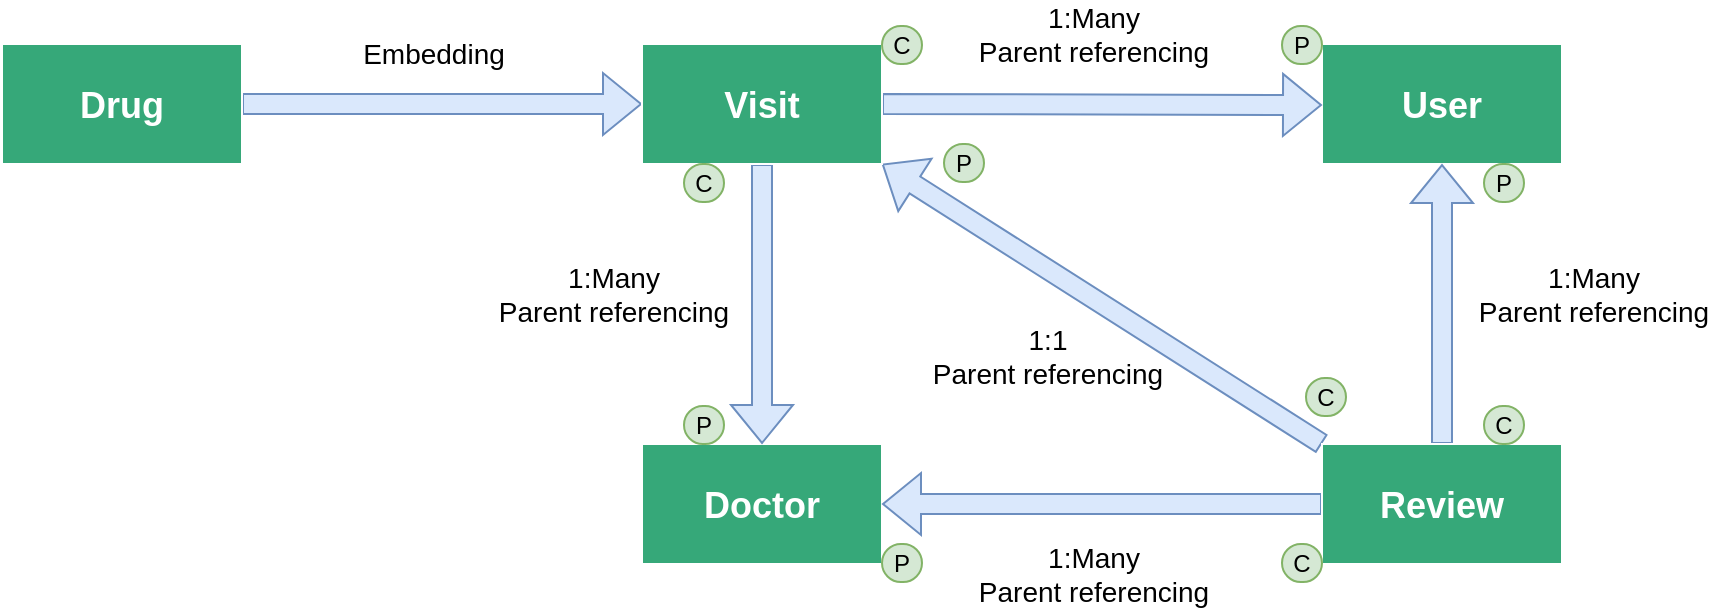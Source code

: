 <mxfile version="24.7.17">
  <diagram name="Page-1" id="1oNJ7njzPxzll-vvgYID">
    <mxGraphModel dx="951" dy="404" grid="1" gridSize="10" guides="1" tooltips="1" connect="1" arrows="1" fold="1" page="1" pageScale="1" pageWidth="1400" pageHeight="850" math="0" shadow="0">
      <root>
        <mxCell id="0" />
        <mxCell id="1" parent="0" />
        <mxCell id="iOw2Lqcm3NnSTYUkeEW9-10" value="&lt;h2 style=&quot;line-height: 100%;&quot;&gt;&lt;font color=&quot;#ffffff&quot;&gt;User&lt;/font&gt;&lt;/h2&gt;" style="rounded=0;whiteSpace=wrap;html=1;fillColor=#36A879;strokeColor=#FFFFFF;" vertex="1" parent="1">
          <mxGeometry x="949" y="280" width="120" height="60" as="geometry" />
        </mxCell>
        <mxCell id="iOw2Lqcm3NnSTYUkeEW9-11" value="&lt;h2 style=&quot;line-height: 100%;&quot;&gt;&lt;font color=&quot;#ffffff&quot;&gt;Doctor&lt;/font&gt;&lt;/h2&gt;" style="rounded=0;whiteSpace=wrap;html=1;fillColor=#36A879;strokeColor=#FFFFFF;" vertex="1" parent="1">
          <mxGeometry x="609" y="480" width="120" height="60" as="geometry" />
        </mxCell>
        <mxCell id="iOw2Lqcm3NnSTYUkeEW9-30" style="edgeStyle=none;shape=flexArrow;rounded=0;orthogonalLoop=1;jettySize=auto;html=1;entryX=0;entryY=0.5;entryDx=0;entryDy=0;fillColor=#dae8fc;strokeColor=#6c8ebf;" edge="1" parent="1" source="iOw2Lqcm3NnSTYUkeEW9-13" target="iOw2Lqcm3NnSTYUkeEW9-12">
          <mxGeometry relative="1" as="geometry" />
        </mxCell>
        <mxCell id="iOw2Lqcm3NnSTYUkeEW9-13" value="&lt;h2 style=&quot;line-height: 100%;&quot;&gt;&lt;font color=&quot;#ffffff&quot;&gt;Drug&lt;/font&gt;&lt;/h2&gt;" style="rounded=0;whiteSpace=wrap;html=1;fillColor=#36A879;strokeColor=#FFFFFF;" vertex="1" parent="1">
          <mxGeometry x="289" y="280" width="120" height="60" as="geometry" />
        </mxCell>
        <mxCell id="iOw2Lqcm3NnSTYUkeEW9-26" style="edgeStyle=none;shape=flexArrow;rounded=0;orthogonalLoop=1;jettySize=auto;html=1;exitX=0;exitY=0;exitDx=0;exitDy=0;entryX=1;entryY=1;entryDx=0;entryDy=0;fillColor=#dae8fc;strokeColor=#6c8ebf;" edge="1" parent="1" source="iOw2Lqcm3NnSTYUkeEW9-17" target="iOw2Lqcm3NnSTYUkeEW9-12">
          <mxGeometry relative="1" as="geometry" />
        </mxCell>
        <mxCell id="iOw2Lqcm3NnSTYUkeEW9-27" style="edgeStyle=none;shape=flexArrow;rounded=0;orthogonalLoop=1;jettySize=auto;html=1;entryX=0.5;entryY=1;entryDx=0;entryDy=0;fillColor=#dae8fc;strokeColor=#6c8ebf;" edge="1" parent="1" source="iOw2Lqcm3NnSTYUkeEW9-17" target="iOw2Lqcm3NnSTYUkeEW9-10">
          <mxGeometry relative="1" as="geometry" />
        </mxCell>
        <mxCell id="iOw2Lqcm3NnSTYUkeEW9-29" style="edgeStyle=none;shape=flexArrow;rounded=0;orthogonalLoop=1;jettySize=auto;html=1;exitX=0;exitY=0.5;exitDx=0;exitDy=0;entryX=1;entryY=0.5;entryDx=0;entryDy=0;fillColor=#dae8fc;strokeColor=#6c8ebf;" edge="1" parent="1" source="iOw2Lqcm3NnSTYUkeEW9-17" target="iOw2Lqcm3NnSTYUkeEW9-11">
          <mxGeometry relative="1" as="geometry" />
        </mxCell>
        <mxCell id="iOw2Lqcm3NnSTYUkeEW9-17" value="&lt;h2 style=&quot;line-height: 100%;&quot;&gt;&lt;font color=&quot;#ffffff&quot;&gt;Review&lt;/font&gt;&lt;/h2&gt;" style="rounded=0;whiteSpace=wrap;html=1;fillColor=#36A879;strokeColor=#FFFFFF;" vertex="1" parent="1">
          <mxGeometry x="949" y="480" width="120" height="60" as="geometry" />
        </mxCell>
        <mxCell id="iOw2Lqcm3NnSTYUkeEW9-25" style="edgeStyle=none;shape=flexArrow;rounded=0;orthogonalLoop=1;jettySize=auto;html=1;exitX=1;exitY=0.5;exitDx=0;exitDy=0;entryX=0;entryY=0.509;entryDx=0;entryDy=0;entryPerimeter=0;fillColor=#dae8fc;strokeColor=#6c8ebf;" edge="1" parent="1" source="iOw2Lqcm3NnSTYUkeEW9-12" target="iOw2Lqcm3NnSTYUkeEW9-10">
          <mxGeometry relative="1" as="geometry">
            <mxPoint x="939" y="310.538" as="targetPoint" />
          </mxGeometry>
        </mxCell>
        <mxCell id="iOw2Lqcm3NnSTYUkeEW9-28" style="edgeStyle=none;shape=flexArrow;rounded=0;orthogonalLoop=1;jettySize=auto;html=1;entryX=0.5;entryY=0;entryDx=0;entryDy=0;fillColor=#dae8fc;strokeColor=#6c8ebf;" edge="1" parent="1" source="iOw2Lqcm3NnSTYUkeEW9-12" target="iOw2Lqcm3NnSTYUkeEW9-11">
          <mxGeometry relative="1" as="geometry" />
        </mxCell>
        <mxCell id="iOw2Lqcm3NnSTYUkeEW9-12" value="&lt;h2 style=&quot;line-height: 100%;&quot;&gt;&lt;font color=&quot;#ffffff&quot;&gt;Visit&lt;/font&gt;&lt;/h2&gt;" style="rounded=0;whiteSpace=wrap;html=1;fillColor=#36A879;strokeColor=#FFFFFF;" vertex="1" parent="1">
          <mxGeometry x="609" y="280" width="120" height="60" as="geometry" />
        </mxCell>
        <mxCell id="iOw2Lqcm3NnSTYUkeEW9-32" value="&lt;font style=&quot;font-size: 14px;&quot;&gt;1:Many&lt;/font&gt;&lt;div style=&quot;font-size: 14px;&quot;&gt;&lt;font style=&quot;font-size: 14px;&quot;&gt;Parent referencing&lt;/font&gt;&lt;/div&gt;" style="text;strokeColor=none;align=center;fillColor=none;html=1;verticalAlign=middle;whiteSpace=wrap;rounded=0;" vertex="1" parent="1">
          <mxGeometry x="770" y="260" width="130" height="30" as="geometry" />
        </mxCell>
        <mxCell id="iOw2Lqcm3NnSTYUkeEW9-33" value="&lt;font style=&quot;font-size: 14px;&quot;&gt;1:Many&lt;/font&gt;&lt;div style=&quot;font-size: 14px;&quot;&gt;&lt;font style=&quot;font-size: 14px;&quot;&gt;Parent referencing&lt;/font&gt;&lt;/div&gt;" style="text;strokeColor=none;align=center;fillColor=none;html=1;verticalAlign=middle;whiteSpace=wrap;rounded=0;" vertex="1" parent="1">
          <mxGeometry x="530" y="390" width="130" height="30" as="geometry" />
        </mxCell>
        <mxCell id="iOw2Lqcm3NnSTYUkeEW9-34" value="&lt;span style=&quot;font-size: 14px;&quot;&gt;Embedding&lt;/span&gt;" style="text;strokeColor=none;align=center;fillColor=none;html=1;verticalAlign=middle;whiteSpace=wrap;rounded=0;" vertex="1" parent="1">
          <mxGeometry x="440" y="270" width="130" height="30" as="geometry" />
        </mxCell>
        <mxCell id="iOw2Lqcm3NnSTYUkeEW9-35" value="&lt;font style=&quot;font-size: 14px;&quot;&gt;1:Many&lt;/font&gt;&lt;div style=&quot;font-size: 14px;&quot;&gt;&lt;font style=&quot;font-size: 14px;&quot;&gt;Parent referencing&lt;/font&gt;&lt;/div&gt;" style="text;strokeColor=none;align=center;fillColor=none;html=1;verticalAlign=middle;whiteSpace=wrap;rounded=0;" vertex="1" parent="1">
          <mxGeometry x="770" y="530" width="130" height="30" as="geometry" />
        </mxCell>
        <mxCell id="iOw2Lqcm3NnSTYUkeEW9-36" value="&lt;font style=&quot;font-size: 14px;&quot;&gt;1:Many&lt;/font&gt;&lt;div style=&quot;font-size: 14px;&quot;&gt;&lt;font style=&quot;font-size: 14px;&quot;&gt;Parent referencing&lt;/font&gt;&lt;/div&gt;" style="text;strokeColor=none;align=center;fillColor=none;html=1;verticalAlign=middle;whiteSpace=wrap;rounded=0;" vertex="1" parent="1">
          <mxGeometry x="1020" y="390" width="130" height="30" as="geometry" />
        </mxCell>
        <mxCell id="iOw2Lqcm3NnSTYUkeEW9-37" value="&lt;font style=&quot;font-size: 14px;&quot;&gt;1:1&lt;/font&gt;&lt;div style=&quot;font-size: 14px;&quot;&gt;&lt;font style=&quot;font-size: 14px;&quot;&gt;Parent referencing&lt;/font&gt;&lt;/div&gt;" style="text;strokeColor=none;align=center;fillColor=none;html=1;verticalAlign=middle;whiteSpace=wrap;rounded=0;" vertex="1" parent="1">
          <mxGeometry x="747" y="421" width="130" height="30" as="geometry" />
        </mxCell>
        <mxCell id="iOw2Lqcm3NnSTYUkeEW9-40" value="P" style="text;strokeColor=#82b366;align=center;fillColor=#d5e8d4;html=1;verticalAlign=middle;whiteSpace=wrap;rounded=1;glass=0;arcSize=50;shadow=0;movable=1;resizable=1;rotatable=1;deletable=1;editable=1;locked=0;connectable=1;" vertex="1" parent="1">
          <mxGeometry x="630" y="461" width="20" height="19" as="geometry" />
        </mxCell>
        <mxCell id="iOw2Lqcm3NnSTYUkeEW9-43" value="C" style="text;strokeColor=#82b366;align=center;fillColor=#d5e8d4;html=1;verticalAlign=middle;whiteSpace=wrap;rounded=1;glass=0;arcSize=50;shadow=0;movable=1;resizable=1;rotatable=1;deletable=1;editable=1;locked=0;connectable=1;" vertex="1" parent="1">
          <mxGeometry x="630" y="340" width="20" height="19" as="geometry" />
        </mxCell>
        <mxCell id="iOw2Lqcm3NnSTYUkeEW9-44" value="C" style="text;strokeColor=#82b366;align=center;fillColor=#d5e8d4;html=1;verticalAlign=middle;whiteSpace=wrap;rounded=1;glass=0;arcSize=50;shadow=0;movable=1;resizable=1;rotatable=1;deletable=1;editable=1;locked=0;connectable=1;" vertex="1" parent="1">
          <mxGeometry x="1030" y="461" width="20" height="19" as="geometry" />
        </mxCell>
        <mxCell id="iOw2Lqcm3NnSTYUkeEW9-45" value="C" style="text;strokeColor=#82b366;align=center;fillColor=#d5e8d4;html=1;verticalAlign=middle;whiteSpace=wrap;rounded=1;glass=0;arcSize=50;shadow=0;movable=1;resizable=1;rotatable=1;deletable=1;editable=1;locked=0;connectable=1;" vertex="1" parent="1">
          <mxGeometry x="941" y="447" width="20" height="19" as="geometry" />
        </mxCell>
        <mxCell id="iOw2Lqcm3NnSTYUkeEW9-46" value="C" style="text;strokeColor=#82b366;align=center;fillColor=#d5e8d4;html=1;verticalAlign=middle;whiteSpace=wrap;rounded=1;glass=0;arcSize=50;shadow=0;movable=1;resizable=1;rotatable=1;deletable=1;editable=1;locked=0;connectable=1;" vertex="1" parent="1">
          <mxGeometry x="929" y="530" width="20" height="19" as="geometry" />
        </mxCell>
        <mxCell id="iOw2Lqcm3NnSTYUkeEW9-49" value="C" style="text;strokeColor=#82b366;align=center;fillColor=#d5e8d4;html=1;verticalAlign=middle;whiteSpace=wrap;rounded=1;glass=0;arcSize=50;shadow=0;movable=1;resizable=1;rotatable=1;deletable=1;editable=1;locked=0;connectable=1;" vertex="1" parent="1">
          <mxGeometry x="729" y="271" width="20" height="19" as="geometry" />
        </mxCell>
        <mxCell id="iOw2Lqcm3NnSTYUkeEW9-51" value="P" style="text;strokeColor=#82b366;align=center;fillColor=#d5e8d4;html=1;verticalAlign=middle;whiteSpace=wrap;rounded=1;glass=0;arcSize=50;shadow=0;movable=1;resizable=1;rotatable=1;deletable=1;editable=1;locked=0;connectable=1;" vertex="1" parent="1">
          <mxGeometry x="760" y="330" width="20" height="19" as="geometry" />
        </mxCell>
        <mxCell id="iOw2Lqcm3NnSTYUkeEW9-52" value="P" style="text;strokeColor=#82b366;align=center;fillColor=#d5e8d4;html=1;verticalAlign=middle;whiteSpace=wrap;rounded=1;glass=0;arcSize=50;shadow=0;movable=1;resizable=1;rotatable=1;deletable=1;editable=1;locked=0;connectable=1;" vertex="1" parent="1">
          <mxGeometry x="929" y="271" width="20" height="19" as="geometry" />
        </mxCell>
        <mxCell id="iOw2Lqcm3NnSTYUkeEW9-53" value="P" style="text;strokeColor=#82b366;align=center;fillColor=#d5e8d4;html=1;verticalAlign=middle;whiteSpace=wrap;rounded=1;glass=0;arcSize=50;shadow=0;movable=1;resizable=1;rotatable=1;deletable=1;editable=1;locked=0;connectable=1;" vertex="1" parent="1">
          <mxGeometry x="1030" y="340" width="20" height="19" as="geometry" />
        </mxCell>
        <mxCell id="iOw2Lqcm3NnSTYUkeEW9-54" value="P" style="text;strokeColor=#82b366;align=center;fillColor=#d5e8d4;html=1;verticalAlign=middle;whiteSpace=wrap;rounded=1;glass=0;arcSize=50;shadow=0;movable=1;resizable=1;rotatable=1;deletable=1;editable=1;locked=0;connectable=1;" vertex="1" parent="1">
          <mxGeometry x="729" y="530" width="20" height="19" as="geometry" />
        </mxCell>
      </root>
    </mxGraphModel>
  </diagram>
</mxfile>
